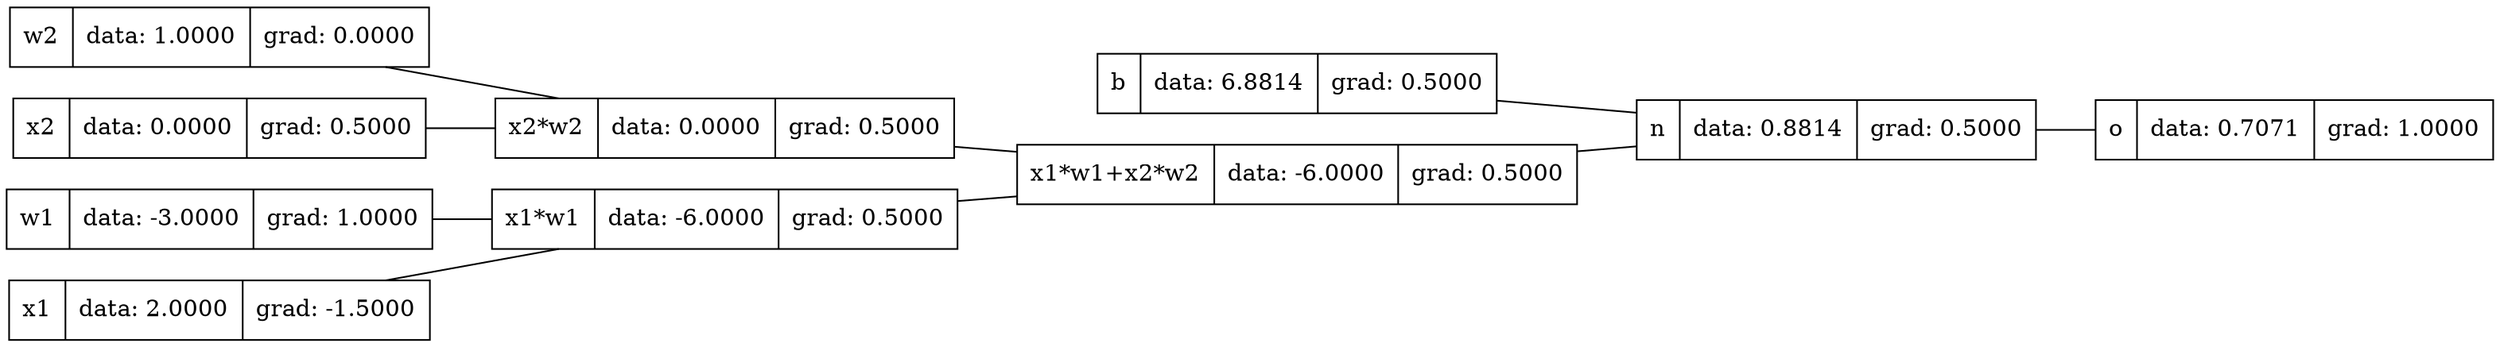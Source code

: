 graph {
	graph [rankdir=LR]
	140137859127312 [label="{b | data: 6.8814 | grad: 0.5000}" shape=record]
	140137859128368 [label="{n | data: 0.8814 | grad: 0.5000}" shape=record]
	140137859127360 [label="{w2 | data: 1.0000 | grad: 0.0000}" shape=record]
	140137859127888 [label="{x2*w2 | data: 0.0000 | grad: 0.5000}" shape=record]
	140137862704784 [label="{w1 | data: -3.0000 | grad: 1.0000}" shape=record]
	140137862708384 [label="{x2 | data: 0.0000 | grad: 0.5000}" shape=record]
	140137862708480 [label="{x1 | data: 2.0000 | grad: -1.5000}" shape=record]
	140137859128608 [label="{o | data: 0.7071 | grad: 1.0000}" shape=record]
	140137859128128 [label="{x1*w1+x2*w2 | data: -6.0000 | grad: 0.5000}" shape=record]
	140137859127648 [label="{x1*w1 | data: -6.0000 | grad: 0.5000}" shape=record]
	140137859128368 -- 140137859128608
	140137862708480 -- 140137859127648
	140137859128128 -- 140137859128368
	140137859127360 -- 140137859127888
	140137862704784 -- 140137859127648
	140137862708384 -- 140137859127888
	140137859127888 -- 140137859128128
	140137859127648 -- 140137859128128
	140137859127312 -- 140137859128368
}
